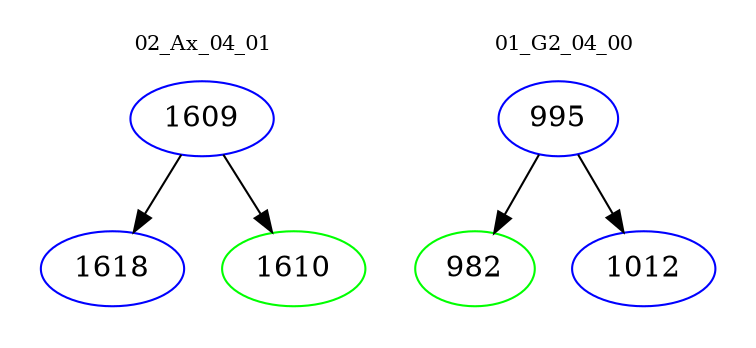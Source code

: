 digraph{
subgraph cluster_0 {
color = white
label = "02_Ax_04_01";
fontsize=10;
T0_1609 [label="1609", color="blue"]
T0_1609 -> T0_1618 [color="black"]
T0_1618 [label="1618", color="blue"]
T0_1609 -> T0_1610 [color="black"]
T0_1610 [label="1610", color="green"]
}
subgraph cluster_1 {
color = white
label = "01_G2_04_00";
fontsize=10;
T1_995 [label="995", color="blue"]
T1_995 -> T1_982 [color="black"]
T1_982 [label="982", color="green"]
T1_995 -> T1_1012 [color="black"]
T1_1012 [label="1012", color="blue"]
}
}
